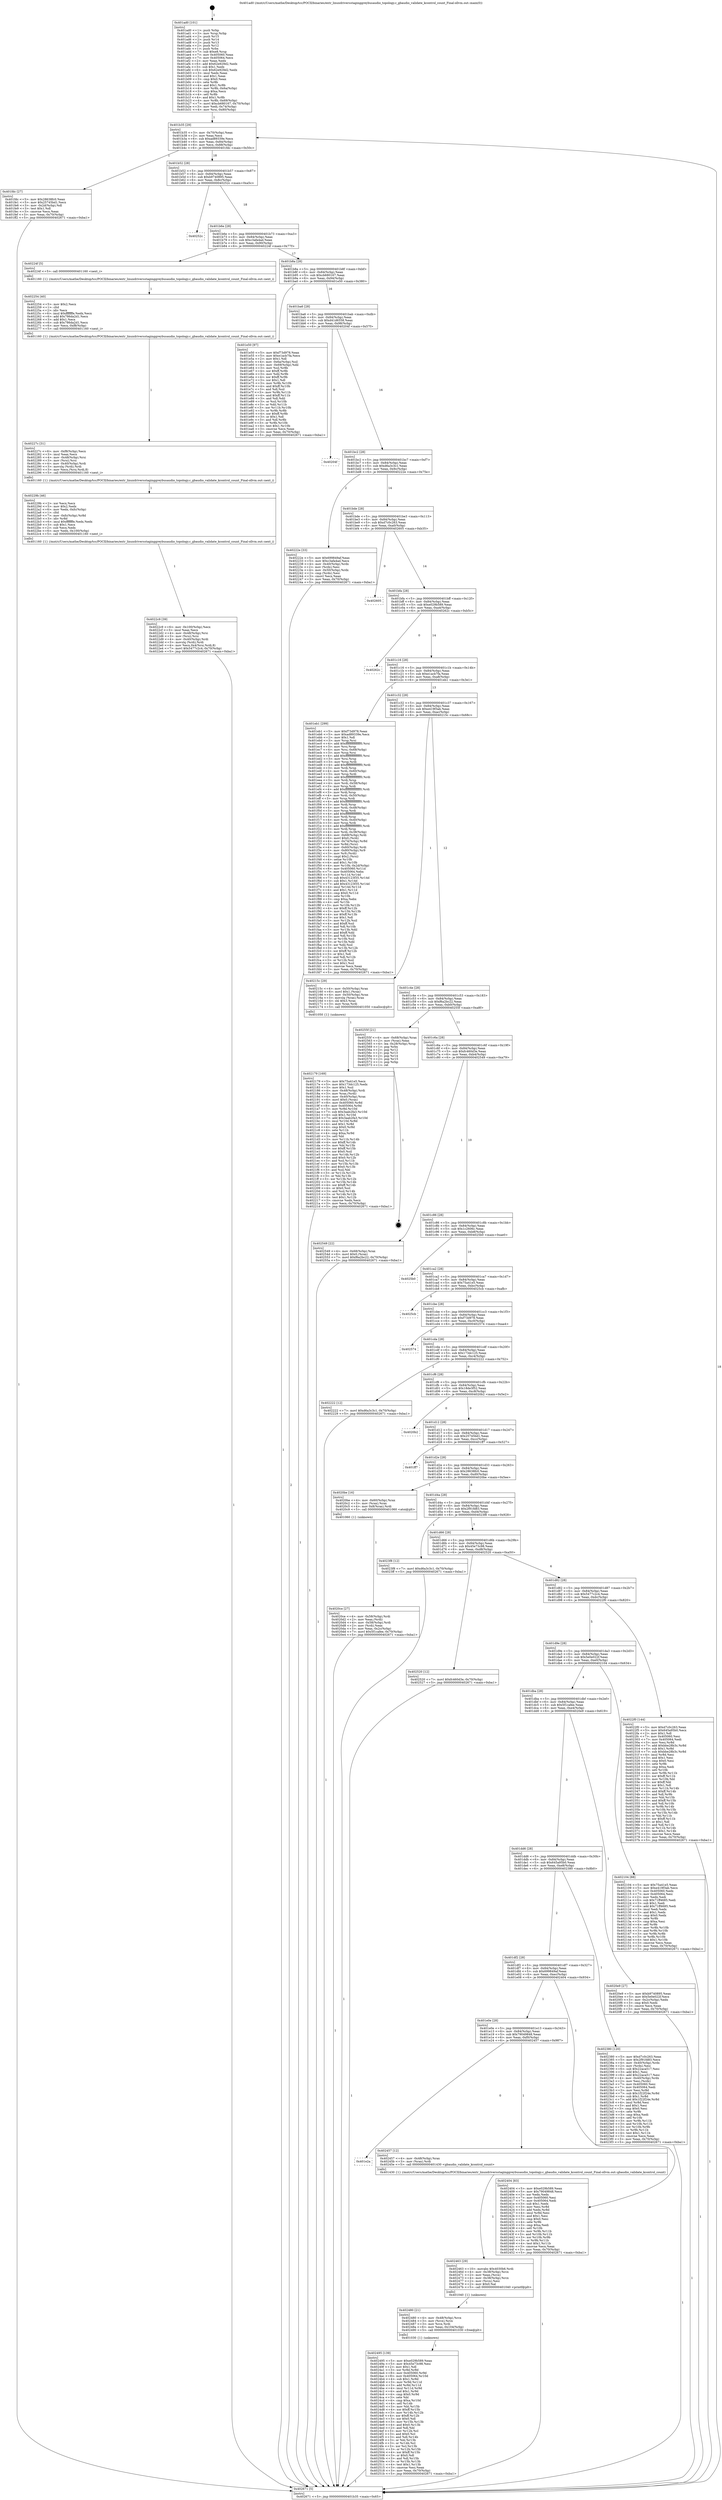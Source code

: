 digraph "0x401ad0" {
  label = "0x401ad0 (/mnt/c/Users/mathe/Desktop/tcc/POCII/binaries/extr_linuxdriversstaginggreybusaudio_topology.c_gbaudio_validate_kcontrol_count_Final-ollvm.out::main(0))"
  labelloc = "t"
  node[shape=record]

  Entry [label="",width=0.3,height=0.3,shape=circle,fillcolor=black,style=filled]
  "0x401b35" [label="{
     0x401b35 [29]\l
     | [instrs]\l
     &nbsp;&nbsp;0x401b35 \<+3\>: mov -0x70(%rbp),%eax\l
     &nbsp;&nbsp;0x401b38 \<+2\>: mov %eax,%ecx\l
     &nbsp;&nbsp;0x401b3a \<+6\>: sub $0xad89339e,%ecx\l
     &nbsp;&nbsp;0x401b40 \<+6\>: mov %eax,-0x84(%rbp)\l
     &nbsp;&nbsp;0x401b46 \<+6\>: mov %ecx,-0x88(%rbp)\l
     &nbsp;&nbsp;0x401b4c \<+6\>: je 0000000000401fdc \<main+0x50c\>\l
  }"]
  "0x401fdc" [label="{
     0x401fdc [27]\l
     | [instrs]\l
     &nbsp;&nbsp;0x401fdc \<+5\>: mov $0x28638fc0,%eax\l
     &nbsp;&nbsp;0x401fe1 \<+5\>: mov $0x25745bd1,%ecx\l
     &nbsp;&nbsp;0x401fe6 \<+3\>: mov -0x2d(%rbp),%dl\l
     &nbsp;&nbsp;0x401fe9 \<+3\>: test $0x1,%dl\l
     &nbsp;&nbsp;0x401fec \<+3\>: cmovne %ecx,%eax\l
     &nbsp;&nbsp;0x401fef \<+3\>: mov %eax,-0x70(%rbp)\l
     &nbsp;&nbsp;0x401ff2 \<+5\>: jmp 0000000000402671 \<main+0xba1\>\l
  }"]
  "0x401b52" [label="{
     0x401b52 [28]\l
     | [instrs]\l
     &nbsp;&nbsp;0x401b52 \<+5\>: jmp 0000000000401b57 \<main+0x87\>\l
     &nbsp;&nbsp;0x401b57 \<+6\>: mov -0x84(%rbp),%eax\l
     &nbsp;&nbsp;0x401b5d \<+5\>: sub $0xb9740895,%eax\l
     &nbsp;&nbsp;0x401b62 \<+6\>: mov %eax,-0x8c(%rbp)\l
     &nbsp;&nbsp;0x401b68 \<+6\>: je 000000000040252c \<main+0xa5c\>\l
  }"]
  Exit [label="",width=0.3,height=0.3,shape=circle,fillcolor=black,style=filled,peripheries=2]
  "0x40252c" [label="{
     0x40252c\l
  }", style=dashed]
  "0x401b6e" [label="{
     0x401b6e [28]\l
     | [instrs]\l
     &nbsp;&nbsp;0x401b6e \<+5\>: jmp 0000000000401b73 \<main+0xa3\>\l
     &nbsp;&nbsp;0x401b73 \<+6\>: mov -0x84(%rbp),%eax\l
     &nbsp;&nbsp;0x401b79 \<+5\>: sub $0xc3afa4ad,%eax\l
     &nbsp;&nbsp;0x401b7e \<+6\>: mov %eax,-0x90(%rbp)\l
     &nbsp;&nbsp;0x401b84 \<+6\>: je 000000000040224f \<main+0x77f\>\l
  }"]
  "0x402495" [label="{
     0x402495 [139]\l
     | [instrs]\l
     &nbsp;&nbsp;0x402495 \<+5\>: mov $0xe029b589,%eax\l
     &nbsp;&nbsp;0x40249a \<+5\>: mov $0x45e73c98,%esi\l
     &nbsp;&nbsp;0x40249f \<+2\>: mov $0x1,%dl\l
     &nbsp;&nbsp;0x4024a1 \<+3\>: xor %r8d,%r8d\l
     &nbsp;&nbsp;0x4024a4 \<+8\>: mov 0x405060,%r9d\l
     &nbsp;&nbsp;0x4024ac \<+8\>: mov 0x405064,%r10d\l
     &nbsp;&nbsp;0x4024b4 \<+4\>: sub $0x1,%r8d\l
     &nbsp;&nbsp;0x4024b8 \<+3\>: mov %r9d,%r11d\l
     &nbsp;&nbsp;0x4024bb \<+3\>: add %r8d,%r11d\l
     &nbsp;&nbsp;0x4024be \<+4\>: imul %r11d,%r9d\l
     &nbsp;&nbsp;0x4024c2 \<+4\>: and $0x1,%r9d\l
     &nbsp;&nbsp;0x4024c6 \<+4\>: cmp $0x0,%r9d\l
     &nbsp;&nbsp;0x4024ca \<+3\>: sete %bl\l
     &nbsp;&nbsp;0x4024cd \<+4\>: cmp $0xa,%r10d\l
     &nbsp;&nbsp;0x4024d1 \<+4\>: setl %r14b\l
     &nbsp;&nbsp;0x4024d5 \<+3\>: mov %bl,%r15b\l
     &nbsp;&nbsp;0x4024d8 \<+4\>: xor $0xff,%r15b\l
     &nbsp;&nbsp;0x4024dc \<+3\>: mov %r14b,%r12b\l
     &nbsp;&nbsp;0x4024df \<+4\>: xor $0xff,%r12b\l
     &nbsp;&nbsp;0x4024e3 \<+3\>: xor $0x0,%dl\l
     &nbsp;&nbsp;0x4024e6 \<+3\>: mov %r15b,%r13b\l
     &nbsp;&nbsp;0x4024e9 \<+4\>: and $0x0,%r13b\l
     &nbsp;&nbsp;0x4024ed \<+2\>: and %dl,%bl\l
     &nbsp;&nbsp;0x4024ef \<+3\>: mov %r12b,%cl\l
     &nbsp;&nbsp;0x4024f2 \<+3\>: and $0x0,%cl\l
     &nbsp;&nbsp;0x4024f5 \<+3\>: and %dl,%r14b\l
     &nbsp;&nbsp;0x4024f8 \<+3\>: or %bl,%r13b\l
     &nbsp;&nbsp;0x4024fb \<+3\>: or %r14b,%cl\l
     &nbsp;&nbsp;0x4024fe \<+3\>: xor %cl,%r13b\l
     &nbsp;&nbsp;0x402501 \<+3\>: or %r12b,%r15b\l
     &nbsp;&nbsp;0x402504 \<+4\>: xor $0xff,%r15b\l
     &nbsp;&nbsp;0x402508 \<+3\>: or $0x0,%dl\l
     &nbsp;&nbsp;0x40250b \<+3\>: and %dl,%r15b\l
     &nbsp;&nbsp;0x40250e \<+3\>: or %r15b,%r13b\l
     &nbsp;&nbsp;0x402511 \<+4\>: test $0x1,%r13b\l
     &nbsp;&nbsp;0x402515 \<+3\>: cmovne %esi,%eax\l
     &nbsp;&nbsp;0x402518 \<+3\>: mov %eax,-0x70(%rbp)\l
     &nbsp;&nbsp;0x40251b \<+5\>: jmp 0000000000402671 \<main+0xba1\>\l
  }"]
  "0x40224f" [label="{
     0x40224f [5]\l
     | [instrs]\l
     &nbsp;&nbsp;0x40224f \<+5\>: call 0000000000401160 \<next_i\>\l
     | [calls]\l
     &nbsp;&nbsp;0x401160 \{1\} (/mnt/c/Users/mathe/Desktop/tcc/POCII/binaries/extr_linuxdriversstaginggreybusaudio_topology.c_gbaudio_validate_kcontrol_count_Final-ollvm.out::next_i)\l
  }"]
  "0x401b8a" [label="{
     0x401b8a [28]\l
     | [instrs]\l
     &nbsp;&nbsp;0x401b8a \<+5\>: jmp 0000000000401b8f \<main+0xbf\>\l
     &nbsp;&nbsp;0x401b8f \<+6\>: mov -0x84(%rbp),%eax\l
     &nbsp;&nbsp;0x401b95 \<+5\>: sub $0xcb680167,%eax\l
     &nbsp;&nbsp;0x401b9a \<+6\>: mov %eax,-0x94(%rbp)\l
     &nbsp;&nbsp;0x401ba0 \<+6\>: je 0000000000401e50 \<main+0x380\>\l
  }"]
  "0x402480" [label="{
     0x402480 [21]\l
     | [instrs]\l
     &nbsp;&nbsp;0x402480 \<+4\>: mov -0x48(%rbp),%rcx\l
     &nbsp;&nbsp;0x402484 \<+3\>: mov (%rcx),%rcx\l
     &nbsp;&nbsp;0x402487 \<+3\>: mov %rcx,%rdi\l
     &nbsp;&nbsp;0x40248a \<+6\>: mov %eax,-0x104(%rbp)\l
     &nbsp;&nbsp;0x402490 \<+5\>: call 0000000000401030 \<free@plt\>\l
     | [calls]\l
     &nbsp;&nbsp;0x401030 \{1\} (unknown)\l
  }"]
  "0x401e50" [label="{
     0x401e50 [97]\l
     | [instrs]\l
     &nbsp;&nbsp;0x401e50 \<+5\>: mov $0xf73d978,%eax\l
     &nbsp;&nbsp;0x401e55 \<+5\>: mov $0xe1acb7fa,%ecx\l
     &nbsp;&nbsp;0x401e5a \<+2\>: mov $0x1,%dl\l
     &nbsp;&nbsp;0x401e5c \<+4\>: mov -0x6a(%rbp),%sil\l
     &nbsp;&nbsp;0x401e60 \<+4\>: mov -0x69(%rbp),%dil\l
     &nbsp;&nbsp;0x401e64 \<+3\>: mov %sil,%r8b\l
     &nbsp;&nbsp;0x401e67 \<+4\>: xor $0xff,%r8b\l
     &nbsp;&nbsp;0x401e6b \<+3\>: mov %dil,%r9b\l
     &nbsp;&nbsp;0x401e6e \<+4\>: xor $0xff,%r9b\l
     &nbsp;&nbsp;0x401e72 \<+3\>: xor $0x1,%dl\l
     &nbsp;&nbsp;0x401e75 \<+3\>: mov %r8b,%r10b\l
     &nbsp;&nbsp;0x401e78 \<+4\>: and $0xff,%r10b\l
     &nbsp;&nbsp;0x401e7c \<+3\>: and %dl,%sil\l
     &nbsp;&nbsp;0x401e7f \<+3\>: mov %r9b,%r11b\l
     &nbsp;&nbsp;0x401e82 \<+4\>: and $0xff,%r11b\l
     &nbsp;&nbsp;0x401e86 \<+3\>: and %dl,%dil\l
     &nbsp;&nbsp;0x401e89 \<+3\>: or %sil,%r10b\l
     &nbsp;&nbsp;0x401e8c \<+3\>: or %dil,%r11b\l
     &nbsp;&nbsp;0x401e8f \<+3\>: xor %r11b,%r10b\l
     &nbsp;&nbsp;0x401e92 \<+3\>: or %r9b,%r8b\l
     &nbsp;&nbsp;0x401e95 \<+4\>: xor $0xff,%r8b\l
     &nbsp;&nbsp;0x401e99 \<+3\>: or $0x1,%dl\l
     &nbsp;&nbsp;0x401e9c \<+3\>: and %dl,%r8b\l
     &nbsp;&nbsp;0x401e9f \<+3\>: or %r8b,%r10b\l
     &nbsp;&nbsp;0x401ea2 \<+4\>: test $0x1,%r10b\l
     &nbsp;&nbsp;0x401ea6 \<+3\>: cmovne %ecx,%eax\l
     &nbsp;&nbsp;0x401ea9 \<+3\>: mov %eax,-0x70(%rbp)\l
     &nbsp;&nbsp;0x401eac \<+5\>: jmp 0000000000402671 \<main+0xba1\>\l
  }"]
  "0x401ba6" [label="{
     0x401ba6 [28]\l
     | [instrs]\l
     &nbsp;&nbsp;0x401ba6 \<+5\>: jmp 0000000000401bab \<main+0xdb\>\l
     &nbsp;&nbsp;0x401bab \<+6\>: mov -0x84(%rbp),%eax\l
     &nbsp;&nbsp;0x401bb1 \<+5\>: sub $0xd41d6558,%eax\l
     &nbsp;&nbsp;0x401bb6 \<+6\>: mov %eax,-0x98(%rbp)\l
     &nbsp;&nbsp;0x401bbc \<+6\>: je 000000000040204f \<main+0x57f\>\l
  }"]
  "0x402671" [label="{
     0x402671 [5]\l
     | [instrs]\l
     &nbsp;&nbsp;0x402671 \<+5\>: jmp 0000000000401b35 \<main+0x65\>\l
  }"]
  "0x401ad0" [label="{
     0x401ad0 [101]\l
     | [instrs]\l
     &nbsp;&nbsp;0x401ad0 \<+1\>: push %rbp\l
     &nbsp;&nbsp;0x401ad1 \<+3\>: mov %rsp,%rbp\l
     &nbsp;&nbsp;0x401ad4 \<+2\>: push %r15\l
     &nbsp;&nbsp;0x401ad6 \<+2\>: push %r14\l
     &nbsp;&nbsp;0x401ad8 \<+2\>: push %r13\l
     &nbsp;&nbsp;0x401ada \<+2\>: push %r12\l
     &nbsp;&nbsp;0x401adc \<+1\>: push %rbx\l
     &nbsp;&nbsp;0x401add \<+7\>: sub $0xe8,%rsp\l
     &nbsp;&nbsp;0x401ae4 \<+7\>: mov 0x405060,%eax\l
     &nbsp;&nbsp;0x401aeb \<+7\>: mov 0x405064,%ecx\l
     &nbsp;&nbsp;0x401af2 \<+2\>: mov %eax,%edx\l
     &nbsp;&nbsp;0x401af4 \<+6\>: add $0x62e929d2,%edx\l
     &nbsp;&nbsp;0x401afa \<+3\>: sub $0x1,%edx\l
     &nbsp;&nbsp;0x401afd \<+6\>: sub $0x62e929d2,%edx\l
     &nbsp;&nbsp;0x401b03 \<+3\>: imul %edx,%eax\l
     &nbsp;&nbsp;0x401b06 \<+3\>: and $0x1,%eax\l
     &nbsp;&nbsp;0x401b09 \<+3\>: cmp $0x0,%eax\l
     &nbsp;&nbsp;0x401b0c \<+4\>: sete %r8b\l
     &nbsp;&nbsp;0x401b10 \<+4\>: and $0x1,%r8b\l
     &nbsp;&nbsp;0x401b14 \<+4\>: mov %r8b,-0x6a(%rbp)\l
     &nbsp;&nbsp;0x401b18 \<+3\>: cmp $0xa,%ecx\l
     &nbsp;&nbsp;0x401b1b \<+4\>: setl %r8b\l
     &nbsp;&nbsp;0x401b1f \<+4\>: and $0x1,%r8b\l
     &nbsp;&nbsp;0x401b23 \<+4\>: mov %r8b,-0x69(%rbp)\l
     &nbsp;&nbsp;0x401b27 \<+7\>: movl $0xcb680167,-0x70(%rbp)\l
     &nbsp;&nbsp;0x401b2e \<+3\>: mov %edi,-0x74(%rbp)\l
     &nbsp;&nbsp;0x401b31 \<+4\>: mov %rsi,-0x80(%rbp)\l
  }"]
  "0x402463" [label="{
     0x402463 [29]\l
     | [instrs]\l
     &nbsp;&nbsp;0x402463 \<+10\>: movabs $0x4030b6,%rdi\l
     &nbsp;&nbsp;0x40246d \<+4\>: mov -0x38(%rbp),%rcx\l
     &nbsp;&nbsp;0x402471 \<+2\>: mov %eax,(%rcx)\l
     &nbsp;&nbsp;0x402473 \<+4\>: mov -0x38(%rbp),%rcx\l
     &nbsp;&nbsp;0x402477 \<+2\>: mov (%rcx),%esi\l
     &nbsp;&nbsp;0x402479 \<+2\>: mov $0x0,%al\l
     &nbsp;&nbsp;0x40247b \<+5\>: call 0000000000401040 \<printf@plt\>\l
     | [calls]\l
     &nbsp;&nbsp;0x401040 \{1\} (unknown)\l
  }"]
  "0x40204f" [label="{
     0x40204f\l
  }", style=dashed]
  "0x401bc2" [label="{
     0x401bc2 [28]\l
     | [instrs]\l
     &nbsp;&nbsp;0x401bc2 \<+5\>: jmp 0000000000401bc7 \<main+0xf7\>\l
     &nbsp;&nbsp;0x401bc7 \<+6\>: mov -0x84(%rbp),%eax\l
     &nbsp;&nbsp;0x401bcd \<+5\>: sub $0xd6a3c3c1,%eax\l
     &nbsp;&nbsp;0x401bd2 \<+6\>: mov %eax,-0x9c(%rbp)\l
     &nbsp;&nbsp;0x401bd8 \<+6\>: je 000000000040222e \<main+0x75e\>\l
  }"]
  "0x401e2a" [label="{
     0x401e2a\l
  }", style=dashed]
  "0x40222e" [label="{
     0x40222e [33]\l
     | [instrs]\l
     &nbsp;&nbsp;0x40222e \<+5\>: mov $0x699849af,%eax\l
     &nbsp;&nbsp;0x402233 \<+5\>: mov $0xc3afa4ad,%ecx\l
     &nbsp;&nbsp;0x402238 \<+4\>: mov -0x40(%rbp),%rdx\l
     &nbsp;&nbsp;0x40223c \<+2\>: mov (%rdx),%esi\l
     &nbsp;&nbsp;0x40223e \<+4\>: mov -0x50(%rbp),%rdx\l
     &nbsp;&nbsp;0x402242 \<+2\>: cmp (%rdx),%esi\l
     &nbsp;&nbsp;0x402244 \<+3\>: cmovl %ecx,%eax\l
     &nbsp;&nbsp;0x402247 \<+3\>: mov %eax,-0x70(%rbp)\l
     &nbsp;&nbsp;0x40224a \<+5\>: jmp 0000000000402671 \<main+0xba1\>\l
  }"]
  "0x401bde" [label="{
     0x401bde [28]\l
     | [instrs]\l
     &nbsp;&nbsp;0x401bde \<+5\>: jmp 0000000000401be3 \<main+0x113\>\l
     &nbsp;&nbsp;0x401be3 \<+6\>: mov -0x84(%rbp),%eax\l
     &nbsp;&nbsp;0x401be9 \<+5\>: sub $0xd7c0c263,%eax\l
     &nbsp;&nbsp;0x401bee \<+6\>: mov %eax,-0xa0(%rbp)\l
     &nbsp;&nbsp;0x401bf4 \<+6\>: je 0000000000402605 \<main+0xb35\>\l
  }"]
  "0x402457" [label="{
     0x402457 [12]\l
     | [instrs]\l
     &nbsp;&nbsp;0x402457 \<+4\>: mov -0x48(%rbp),%rax\l
     &nbsp;&nbsp;0x40245b \<+3\>: mov (%rax),%rdi\l
     &nbsp;&nbsp;0x40245e \<+5\>: call 0000000000401430 \<gbaudio_validate_kcontrol_count\>\l
     | [calls]\l
     &nbsp;&nbsp;0x401430 \{1\} (/mnt/c/Users/mathe/Desktop/tcc/POCII/binaries/extr_linuxdriversstaginggreybusaudio_topology.c_gbaudio_validate_kcontrol_count_Final-ollvm.out::gbaudio_validate_kcontrol_count)\l
  }"]
  "0x402605" [label="{
     0x402605\l
  }", style=dashed]
  "0x401bfa" [label="{
     0x401bfa [28]\l
     | [instrs]\l
     &nbsp;&nbsp;0x401bfa \<+5\>: jmp 0000000000401bff \<main+0x12f\>\l
     &nbsp;&nbsp;0x401bff \<+6\>: mov -0x84(%rbp),%eax\l
     &nbsp;&nbsp;0x401c05 \<+5\>: sub $0xe029b589,%eax\l
     &nbsp;&nbsp;0x401c0a \<+6\>: mov %eax,-0xa4(%rbp)\l
     &nbsp;&nbsp;0x401c10 \<+6\>: je 000000000040262c \<main+0xb5c\>\l
  }"]
  "0x401e0e" [label="{
     0x401e0e [28]\l
     | [instrs]\l
     &nbsp;&nbsp;0x401e0e \<+5\>: jmp 0000000000401e13 \<main+0x343\>\l
     &nbsp;&nbsp;0x401e13 \<+6\>: mov -0x84(%rbp),%eax\l
     &nbsp;&nbsp;0x401e19 \<+5\>: sub $0x79049848,%eax\l
     &nbsp;&nbsp;0x401e1e \<+6\>: mov %eax,-0xf0(%rbp)\l
     &nbsp;&nbsp;0x401e24 \<+6\>: je 0000000000402457 \<main+0x987\>\l
  }"]
  "0x40262c" [label="{
     0x40262c\l
  }", style=dashed]
  "0x401c16" [label="{
     0x401c16 [28]\l
     | [instrs]\l
     &nbsp;&nbsp;0x401c16 \<+5\>: jmp 0000000000401c1b \<main+0x14b\>\l
     &nbsp;&nbsp;0x401c1b \<+6\>: mov -0x84(%rbp),%eax\l
     &nbsp;&nbsp;0x401c21 \<+5\>: sub $0xe1acb7fa,%eax\l
     &nbsp;&nbsp;0x401c26 \<+6\>: mov %eax,-0xa8(%rbp)\l
     &nbsp;&nbsp;0x401c2c \<+6\>: je 0000000000401eb1 \<main+0x3e1\>\l
  }"]
  "0x402404" [label="{
     0x402404 [83]\l
     | [instrs]\l
     &nbsp;&nbsp;0x402404 \<+5\>: mov $0xe029b589,%eax\l
     &nbsp;&nbsp;0x402409 \<+5\>: mov $0x79049848,%ecx\l
     &nbsp;&nbsp;0x40240e \<+2\>: xor %edx,%edx\l
     &nbsp;&nbsp;0x402410 \<+7\>: mov 0x405060,%esi\l
     &nbsp;&nbsp;0x402417 \<+7\>: mov 0x405064,%edi\l
     &nbsp;&nbsp;0x40241e \<+3\>: sub $0x1,%edx\l
     &nbsp;&nbsp;0x402421 \<+3\>: mov %esi,%r8d\l
     &nbsp;&nbsp;0x402424 \<+3\>: add %edx,%r8d\l
     &nbsp;&nbsp;0x402427 \<+4\>: imul %r8d,%esi\l
     &nbsp;&nbsp;0x40242b \<+3\>: and $0x1,%esi\l
     &nbsp;&nbsp;0x40242e \<+3\>: cmp $0x0,%esi\l
     &nbsp;&nbsp;0x402431 \<+4\>: sete %r9b\l
     &nbsp;&nbsp;0x402435 \<+3\>: cmp $0xa,%edi\l
     &nbsp;&nbsp;0x402438 \<+4\>: setl %r10b\l
     &nbsp;&nbsp;0x40243c \<+3\>: mov %r9b,%r11b\l
     &nbsp;&nbsp;0x40243f \<+3\>: and %r10b,%r11b\l
     &nbsp;&nbsp;0x402442 \<+3\>: xor %r10b,%r9b\l
     &nbsp;&nbsp;0x402445 \<+3\>: or %r9b,%r11b\l
     &nbsp;&nbsp;0x402448 \<+4\>: test $0x1,%r11b\l
     &nbsp;&nbsp;0x40244c \<+3\>: cmovne %ecx,%eax\l
     &nbsp;&nbsp;0x40244f \<+3\>: mov %eax,-0x70(%rbp)\l
     &nbsp;&nbsp;0x402452 \<+5\>: jmp 0000000000402671 \<main+0xba1\>\l
  }"]
  "0x401eb1" [label="{
     0x401eb1 [299]\l
     | [instrs]\l
     &nbsp;&nbsp;0x401eb1 \<+5\>: mov $0xf73d978,%eax\l
     &nbsp;&nbsp;0x401eb6 \<+5\>: mov $0xad89339e,%ecx\l
     &nbsp;&nbsp;0x401ebb \<+2\>: mov $0x1,%dl\l
     &nbsp;&nbsp;0x401ebd \<+3\>: mov %rsp,%rsi\l
     &nbsp;&nbsp;0x401ec0 \<+4\>: add $0xfffffffffffffff0,%rsi\l
     &nbsp;&nbsp;0x401ec4 \<+3\>: mov %rsi,%rsp\l
     &nbsp;&nbsp;0x401ec7 \<+4\>: mov %rsi,-0x68(%rbp)\l
     &nbsp;&nbsp;0x401ecb \<+3\>: mov %rsp,%rsi\l
     &nbsp;&nbsp;0x401ece \<+4\>: add $0xfffffffffffffff0,%rsi\l
     &nbsp;&nbsp;0x401ed2 \<+3\>: mov %rsi,%rsp\l
     &nbsp;&nbsp;0x401ed5 \<+3\>: mov %rsp,%rdi\l
     &nbsp;&nbsp;0x401ed8 \<+4\>: add $0xfffffffffffffff0,%rdi\l
     &nbsp;&nbsp;0x401edc \<+3\>: mov %rdi,%rsp\l
     &nbsp;&nbsp;0x401edf \<+4\>: mov %rdi,-0x60(%rbp)\l
     &nbsp;&nbsp;0x401ee3 \<+3\>: mov %rsp,%rdi\l
     &nbsp;&nbsp;0x401ee6 \<+4\>: add $0xfffffffffffffff0,%rdi\l
     &nbsp;&nbsp;0x401eea \<+3\>: mov %rdi,%rsp\l
     &nbsp;&nbsp;0x401eed \<+4\>: mov %rdi,-0x58(%rbp)\l
     &nbsp;&nbsp;0x401ef1 \<+3\>: mov %rsp,%rdi\l
     &nbsp;&nbsp;0x401ef4 \<+4\>: add $0xfffffffffffffff0,%rdi\l
     &nbsp;&nbsp;0x401ef8 \<+3\>: mov %rdi,%rsp\l
     &nbsp;&nbsp;0x401efb \<+4\>: mov %rdi,-0x50(%rbp)\l
     &nbsp;&nbsp;0x401eff \<+3\>: mov %rsp,%rdi\l
     &nbsp;&nbsp;0x401f02 \<+4\>: add $0xfffffffffffffff0,%rdi\l
     &nbsp;&nbsp;0x401f06 \<+3\>: mov %rdi,%rsp\l
     &nbsp;&nbsp;0x401f09 \<+4\>: mov %rdi,-0x48(%rbp)\l
     &nbsp;&nbsp;0x401f0d \<+3\>: mov %rsp,%rdi\l
     &nbsp;&nbsp;0x401f10 \<+4\>: add $0xfffffffffffffff0,%rdi\l
     &nbsp;&nbsp;0x401f14 \<+3\>: mov %rdi,%rsp\l
     &nbsp;&nbsp;0x401f17 \<+4\>: mov %rdi,-0x40(%rbp)\l
     &nbsp;&nbsp;0x401f1b \<+3\>: mov %rsp,%rdi\l
     &nbsp;&nbsp;0x401f1e \<+4\>: add $0xfffffffffffffff0,%rdi\l
     &nbsp;&nbsp;0x401f22 \<+3\>: mov %rdi,%rsp\l
     &nbsp;&nbsp;0x401f25 \<+4\>: mov %rdi,-0x38(%rbp)\l
     &nbsp;&nbsp;0x401f29 \<+4\>: mov -0x68(%rbp),%rdi\l
     &nbsp;&nbsp;0x401f2d \<+6\>: movl $0x0,(%rdi)\l
     &nbsp;&nbsp;0x401f33 \<+4\>: mov -0x74(%rbp),%r8d\l
     &nbsp;&nbsp;0x401f37 \<+3\>: mov %r8d,(%rsi)\l
     &nbsp;&nbsp;0x401f3a \<+4\>: mov -0x60(%rbp),%rdi\l
     &nbsp;&nbsp;0x401f3e \<+4\>: mov -0x80(%rbp),%r9\l
     &nbsp;&nbsp;0x401f42 \<+3\>: mov %r9,(%rdi)\l
     &nbsp;&nbsp;0x401f45 \<+3\>: cmpl $0x2,(%rsi)\l
     &nbsp;&nbsp;0x401f48 \<+4\>: setne %r10b\l
     &nbsp;&nbsp;0x401f4c \<+4\>: and $0x1,%r10b\l
     &nbsp;&nbsp;0x401f50 \<+4\>: mov %r10b,-0x2d(%rbp)\l
     &nbsp;&nbsp;0x401f54 \<+8\>: mov 0x405060,%r11d\l
     &nbsp;&nbsp;0x401f5c \<+7\>: mov 0x405064,%ebx\l
     &nbsp;&nbsp;0x401f63 \<+3\>: mov %r11d,%r14d\l
     &nbsp;&nbsp;0x401f66 \<+7\>: sub $0x43123f35,%r14d\l
     &nbsp;&nbsp;0x401f6d \<+4\>: sub $0x1,%r14d\l
     &nbsp;&nbsp;0x401f71 \<+7\>: add $0x43123f35,%r14d\l
     &nbsp;&nbsp;0x401f78 \<+4\>: imul %r14d,%r11d\l
     &nbsp;&nbsp;0x401f7c \<+4\>: and $0x1,%r11d\l
     &nbsp;&nbsp;0x401f80 \<+4\>: cmp $0x0,%r11d\l
     &nbsp;&nbsp;0x401f84 \<+4\>: sete %r10b\l
     &nbsp;&nbsp;0x401f88 \<+3\>: cmp $0xa,%ebx\l
     &nbsp;&nbsp;0x401f8b \<+4\>: setl %r15b\l
     &nbsp;&nbsp;0x401f8f \<+3\>: mov %r10b,%r12b\l
     &nbsp;&nbsp;0x401f92 \<+4\>: xor $0xff,%r12b\l
     &nbsp;&nbsp;0x401f96 \<+3\>: mov %r15b,%r13b\l
     &nbsp;&nbsp;0x401f99 \<+4\>: xor $0xff,%r13b\l
     &nbsp;&nbsp;0x401f9d \<+3\>: xor $0x1,%dl\l
     &nbsp;&nbsp;0x401fa0 \<+3\>: mov %r12b,%sil\l
     &nbsp;&nbsp;0x401fa3 \<+4\>: and $0xff,%sil\l
     &nbsp;&nbsp;0x401fa7 \<+3\>: and %dl,%r10b\l
     &nbsp;&nbsp;0x401faa \<+3\>: mov %r13b,%dil\l
     &nbsp;&nbsp;0x401fad \<+4\>: and $0xff,%dil\l
     &nbsp;&nbsp;0x401fb1 \<+3\>: and %dl,%r15b\l
     &nbsp;&nbsp;0x401fb4 \<+3\>: or %r10b,%sil\l
     &nbsp;&nbsp;0x401fb7 \<+3\>: or %r15b,%dil\l
     &nbsp;&nbsp;0x401fba \<+3\>: xor %dil,%sil\l
     &nbsp;&nbsp;0x401fbd \<+3\>: or %r13b,%r12b\l
     &nbsp;&nbsp;0x401fc0 \<+4\>: xor $0xff,%r12b\l
     &nbsp;&nbsp;0x401fc4 \<+3\>: or $0x1,%dl\l
     &nbsp;&nbsp;0x401fc7 \<+3\>: and %dl,%r12b\l
     &nbsp;&nbsp;0x401fca \<+3\>: or %r12b,%sil\l
     &nbsp;&nbsp;0x401fcd \<+4\>: test $0x1,%sil\l
     &nbsp;&nbsp;0x401fd1 \<+3\>: cmovne %ecx,%eax\l
     &nbsp;&nbsp;0x401fd4 \<+3\>: mov %eax,-0x70(%rbp)\l
     &nbsp;&nbsp;0x401fd7 \<+5\>: jmp 0000000000402671 \<main+0xba1\>\l
  }"]
  "0x401c32" [label="{
     0x401c32 [28]\l
     | [instrs]\l
     &nbsp;&nbsp;0x401c32 \<+5\>: jmp 0000000000401c37 \<main+0x167\>\l
     &nbsp;&nbsp;0x401c37 \<+6\>: mov -0x84(%rbp),%eax\l
     &nbsp;&nbsp;0x401c3d \<+5\>: sub $0xe419f3ab,%eax\l
     &nbsp;&nbsp;0x401c42 \<+6\>: mov %eax,-0xac(%rbp)\l
     &nbsp;&nbsp;0x401c48 \<+6\>: je 000000000040215c \<main+0x68c\>\l
  }"]
  "0x401df2" [label="{
     0x401df2 [28]\l
     | [instrs]\l
     &nbsp;&nbsp;0x401df2 \<+5\>: jmp 0000000000401df7 \<main+0x327\>\l
     &nbsp;&nbsp;0x401df7 \<+6\>: mov -0x84(%rbp),%eax\l
     &nbsp;&nbsp;0x401dfd \<+5\>: sub $0x699849af,%eax\l
     &nbsp;&nbsp;0x401e02 \<+6\>: mov %eax,-0xec(%rbp)\l
     &nbsp;&nbsp;0x401e08 \<+6\>: je 0000000000402404 \<main+0x934\>\l
  }"]
  "0x402380" [label="{
     0x402380 [120]\l
     | [instrs]\l
     &nbsp;&nbsp;0x402380 \<+5\>: mov $0xd7c0c263,%eax\l
     &nbsp;&nbsp;0x402385 \<+5\>: mov $0x2f91fd83,%ecx\l
     &nbsp;&nbsp;0x40238a \<+4\>: mov -0x40(%rbp),%rdx\l
     &nbsp;&nbsp;0x40238e \<+2\>: mov (%rdx),%esi\l
     &nbsp;&nbsp;0x402390 \<+6\>: sub $0x22aca517,%esi\l
     &nbsp;&nbsp;0x402396 \<+3\>: add $0x1,%esi\l
     &nbsp;&nbsp;0x402399 \<+6\>: add $0x22aca517,%esi\l
     &nbsp;&nbsp;0x40239f \<+4\>: mov -0x40(%rbp),%rdx\l
     &nbsp;&nbsp;0x4023a3 \<+2\>: mov %esi,(%rdx)\l
     &nbsp;&nbsp;0x4023a5 \<+7\>: mov 0x405060,%esi\l
     &nbsp;&nbsp;0x4023ac \<+7\>: mov 0x405064,%edi\l
     &nbsp;&nbsp;0x4023b3 \<+3\>: mov %esi,%r8d\l
     &nbsp;&nbsp;0x4023b6 \<+7\>: sub $0x1f22f24e,%r8d\l
     &nbsp;&nbsp;0x4023bd \<+4\>: sub $0x1,%r8d\l
     &nbsp;&nbsp;0x4023c1 \<+7\>: add $0x1f22f24e,%r8d\l
     &nbsp;&nbsp;0x4023c8 \<+4\>: imul %r8d,%esi\l
     &nbsp;&nbsp;0x4023cc \<+3\>: and $0x1,%esi\l
     &nbsp;&nbsp;0x4023cf \<+3\>: cmp $0x0,%esi\l
     &nbsp;&nbsp;0x4023d2 \<+4\>: sete %r9b\l
     &nbsp;&nbsp;0x4023d6 \<+3\>: cmp $0xa,%edi\l
     &nbsp;&nbsp;0x4023d9 \<+4\>: setl %r10b\l
     &nbsp;&nbsp;0x4023dd \<+3\>: mov %r9b,%r11b\l
     &nbsp;&nbsp;0x4023e0 \<+3\>: and %r10b,%r11b\l
     &nbsp;&nbsp;0x4023e3 \<+3\>: xor %r10b,%r9b\l
     &nbsp;&nbsp;0x4023e6 \<+3\>: or %r9b,%r11b\l
     &nbsp;&nbsp;0x4023e9 \<+4\>: test $0x1,%r11b\l
     &nbsp;&nbsp;0x4023ed \<+3\>: cmovne %ecx,%eax\l
     &nbsp;&nbsp;0x4023f0 \<+3\>: mov %eax,-0x70(%rbp)\l
     &nbsp;&nbsp;0x4023f3 \<+5\>: jmp 0000000000402671 \<main+0xba1\>\l
  }"]
  "0x40215c" [label="{
     0x40215c [29]\l
     | [instrs]\l
     &nbsp;&nbsp;0x40215c \<+4\>: mov -0x50(%rbp),%rax\l
     &nbsp;&nbsp;0x402160 \<+6\>: movl $0x1,(%rax)\l
     &nbsp;&nbsp;0x402166 \<+4\>: mov -0x50(%rbp),%rax\l
     &nbsp;&nbsp;0x40216a \<+3\>: movslq (%rax),%rax\l
     &nbsp;&nbsp;0x40216d \<+4\>: shl $0x3,%rax\l
     &nbsp;&nbsp;0x402171 \<+3\>: mov %rax,%rdi\l
     &nbsp;&nbsp;0x402174 \<+5\>: call 0000000000401050 \<malloc@plt\>\l
     | [calls]\l
     &nbsp;&nbsp;0x401050 \{1\} (unknown)\l
  }"]
  "0x401c4e" [label="{
     0x401c4e [28]\l
     | [instrs]\l
     &nbsp;&nbsp;0x401c4e \<+5\>: jmp 0000000000401c53 \<main+0x183\>\l
     &nbsp;&nbsp;0x401c53 \<+6\>: mov -0x84(%rbp),%eax\l
     &nbsp;&nbsp;0x401c59 \<+5\>: sub $0xf6a2bc22,%eax\l
     &nbsp;&nbsp;0x401c5e \<+6\>: mov %eax,-0xb0(%rbp)\l
     &nbsp;&nbsp;0x401c64 \<+6\>: je 000000000040255f \<main+0xa8f\>\l
  }"]
  "0x4022c9" [label="{
     0x4022c9 [39]\l
     | [instrs]\l
     &nbsp;&nbsp;0x4022c9 \<+6\>: mov -0x100(%rbp),%ecx\l
     &nbsp;&nbsp;0x4022cf \<+3\>: imul %eax,%ecx\l
     &nbsp;&nbsp;0x4022d2 \<+4\>: mov -0x48(%rbp),%rsi\l
     &nbsp;&nbsp;0x4022d6 \<+3\>: mov (%rsi),%rsi\l
     &nbsp;&nbsp;0x4022d9 \<+4\>: mov -0x40(%rbp),%rdi\l
     &nbsp;&nbsp;0x4022dd \<+3\>: movslq (%rdi),%rdi\l
     &nbsp;&nbsp;0x4022e0 \<+4\>: mov %ecx,0x4(%rsi,%rdi,8)\l
     &nbsp;&nbsp;0x4022e4 \<+7\>: movl $0x5477c2c4,-0x70(%rbp)\l
     &nbsp;&nbsp;0x4022eb \<+5\>: jmp 0000000000402671 \<main+0xba1\>\l
  }"]
  "0x40255f" [label="{
     0x40255f [21]\l
     | [instrs]\l
     &nbsp;&nbsp;0x40255f \<+4\>: mov -0x68(%rbp),%rax\l
     &nbsp;&nbsp;0x402563 \<+2\>: mov (%rax),%eax\l
     &nbsp;&nbsp;0x402565 \<+4\>: lea -0x28(%rbp),%rsp\l
     &nbsp;&nbsp;0x402569 \<+1\>: pop %rbx\l
     &nbsp;&nbsp;0x40256a \<+2\>: pop %r12\l
     &nbsp;&nbsp;0x40256c \<+2\>: pop %r13\l
     &nbsp;&nbsp;0x40256e \<+2\>: pop %r14\l
     &nbsp;&nbsp;0x402570 \<+2\>: pop %r15\l
     &nbsp;&nbsp;0x402572 \<+1\>: pop %rbp\l
     &nbsp;&nbsp;0x402573 \<+1\>: ret\l
  }"]
  "0x401c6a" [label="{
     0x401c6a [28]\l
     | [instrs]\l
     &nbsp;&nbsp;0x401c6a \<+5\>: jmp 0000000000401c6f \<main+0x19f\>\l
     &nbsp;&nbsp;0x401c6f \<+6\>: mov -0x84(%rbp),%eax\l
     &nbsp;&nbsp;0x401c75 \<+5\>: sub $0xfc460d3e,%eax\l
     &nbsp;&nbsp;0x401c7a \<+6\>: mov %eax,-0xb4(%rbp)\l
     &nbsp;&nbsp;0x401c80 \<+6\>: je 0000000000402549 \<main+0xa79\>\l
  }"]
  "0x40229b" [label="{
     0x40229b [46]\l
     | [instrs]\l
     &nbsp;&nbsp;0x40229b \<+2\>: xor %ecx,%ecx\l
     &nbsp;&nbsp;0x40229d \<+5\>: mov $0x2,%edx\l
     &nbsp;&nbsp;0x4022a2 \<+6\>: mov %edx,-0xfc(%rbp)\l
     &nbsp;&nbsp;0x4022a8 \<+1\>: cltd\l
     &nbsp;&nbsp;0x4022a9 \<+7\>: mov -0xfc(%rbp),%r8d\l
     &nbsp;&nbsp;0x4022b0 \<+3\>: idiv %r8d\l
     &nbsp;&nbsp;0x4022b3 \<+6\>: imul $0xfffffffe,%edx,%edx\l
     &nbsp;&nbsp;0x4022b9 \<+3\>: sub $0x1,%ecx\l
     &nbsp;&nbsp;0x4022bc \<+2\>: sub %ecx,%edx\l
     &nbsp;&nbsp;0x4022be \<+6\>: mov %edx,-0x100(%rbp)\l
     &nbsp;&nbsp;0x4022c4 \<+5\>: call 0000000000401160 \<next_i\>\l
     | [calls]\l
     &nbsp;&nbsp;0x401160 \{1\} (/mnt/c/Users/mathe/Desktop/tcc/POCII/binaries/extr_linuxdriversstaginggreybusaudio_topology.c_gbaudio_validate_kcontrol_count_Final-ollvm.out::next_i)\l
  }"]
  "0x402549" [label="{
     0x402549 [22]\l
     | [instrs]\l
     &nbsp;&nbsp;0x402549 \<+4\>: mov -0x68(%rbp),%rax\l
     &nbsp;&nbsp;0x40254d \<+6\>: movl $0x0,(%rax)\l
     &nbsp;&nbsp;0x402553 \<+7\>: movl $0xf6a2bc22,-0x70(%rbp)\l
     &nbsp;&nbsp;0x40255a \<+5\>: jmp 0000000000402671 \<main+0xba1\>\l
  }"]
  "0x401c86" [label="{
     0x401c86 [28]\l
     | [instrs]\l
     &nbsp;&nbsp;0x401c86 \<+5\>: jmp 0000000000401c8b \<main+0x1bb\>\l
     &nbsp;&nbsp;0x401c8b \<+6\>: mov -0x84(%rbp),%eax\l
     &nbsp;&nbsp;0x401c91 \<+5\>: sub $0x1c2606c,%eax\l
     &nbsp;&nbsp;0x401c96 \<+6\>: mov %eax,-0xb8(%rbp)\l
     &nbsp;&nbsp;0x401c9c \<+6\>: je 00000000004025b0 \<main+0xae0\>\l
  }"]
  "0x40227c" [label="{
     0x40227c [31]\l
     | [instrs]\l
     &nbsp;&nbsp;0x40227c \<+6\>: mov -0xf8(%rbp),%ecx\l
     &nbsp;&nbsp;0x402282 \<+3\>: imul %eax,%ecx\l
     &nbsp;&nbsp;0x402285 \<+4\>: mov -0x48(%rbp),%rsi\l
     &nbsp;&nbsp;0x402289 \<+3\>: mov (%rsi),%rsi\l
     &nbsp;&nbsp;0x40228c \<+4\>: mov -0x40(%rbp),%rdi\l
     &nbsp;&nbsp;0x402290 \<+3\>: movslq (%rdi),%rdi\l
     &nbsp;&nbsp;0x402293 \<+3\>: mov %ecx,(%rsi,%rdi,8)\l
     &nbsp;&nbsp;0x402296 \<+5\>: call 0000000000401160 \<next_i\>\l
     | [calls]\l
     &nbsp;&nbsp;0x401160 \{1\} (/mnt/c/Users/mathe/Desktop/tcc/POCII/binaries/extr_linuxdriversstaginggreybusaudio_topology.c_gbaudio_validate_kcontrol_count_Final-ollvm.out::next_i)\l
  }"]
  "0x4025b0" [label="{
     0x4025b0\l
  }", style=dashed]
  "0x401ca2" [label="{
     0x401ca2 [28]\l
     | [instrs]\l
     &nbsp;&nbsp;0x401ca2 \<+5\>: jmp 0000000000401ca7 \<main+0x1d7\>\l
     &nbsp;&nbsp;0x401ca7 \<+6\>: mov -0x84(%rbp),%eax\l
     &nbsp;&nbsp;0x401cad \<+5\>: sub $0x75a41e5,%eax\l
     &nbsp;&nbsp;0x401cb2 \<+6\>: mov %eax,-0xbc(%rbp)\l
     &nbsp;&nbsp;0x401cb8 \<+6\>: je 00000000004025cb \<main+0xafb\>\l
  }"]
  "0x402254" [label="{
     0x402254 [40]\l
     | [instrs]\l
     &nbsp;&nbsp;0x402254 \<+5\>: mov $0x2,%ecx\l
     &nbsp;&nbsp;0x402259 \<+1\>: cltd\l
     &nbsp;&nbsp;0x40225a \<+2\>: idiv %ecx\l
     &nbsp;&nbsp;0x40225c \<+6\>: imul $0xfffffffe,%edx,%ecx\l
     &nbsp;&nbsp;0x402262 \<+6\>: add $0x786da2d1,%ecx\l
     &nbsp;&nbsp;0x402268 \<+3\>: add $0x1,%ecx\l
     &nbsp;&nbsp;0x40226b \<+6\>: sub $0x786da2d1,%ecx\l
     &nbsp;&nbsp;0x402271 \<+6\>: mov %ecx,-0xf8(%rbp)\l
     &nbsp;&nbsp;0x402277 \<+5\>: call 0000000000401160 \<next_i\>\l
     | [calls]\l
     &nbsp;&nbsp;0x401160 \{1\} (/mnt/c/Users/mathe/Desktop/tcc/POCII/binaries/extr_linuxdriversstaginggreybusaudio_topology.c_gbaudio_validate_kcontrol_count_Final-ollvm.out::next_i)\l
  }"]
  "0x4025cb" [label="{
     0x4025cb\l
  }", style=dashed]
  "0x401cbe" [label="{
     0x401cbe [28]\l
     | [instrs]\l
     &nbsp;&nbsp;0x401cbe \<+5\>: jmp 0000000000401cc3 \<main+0x1f3\>\l
     &nbsp;&nbsp;0x401cc3 \<+6\>: mov -0x84(%rbp),%eax\l
     &nbsp;&nbsp;0x401cc9 \<+5\>: sub $0xf73d978,%eax\l
     &nbsp;&nbsp;0x401cce \<+6\>: mov %eax,-0xc0(%rbp)\l
     &nbsp;&nbsp;0x401cd4 \<+6\>: je 0000000000402574 \<main+0xaa4\>\l
  }"]
  "0x402179" [label="{
     0x402179 [169]\l
     | [instrs]\l
     &nbsp;&nbsp;0x402179 \<+5\>: mov $0x75a41e5,%ecx\l
     &nbsp;&nbsp;0x40217e \<+5\>: mov $0x173dc125,%edx\l
     &nbsp;&nbsp;0x402183 \<+3\>: mov $0x1,%sil\l
     &nbsp;&nbsp;0x402186 \<+4\>: mov -0x48(%rbp),%rdi\l
     &nbsp;&nbsp;0x40218a \<+3\>: mov %rax,(%rdi)\l
     &nbsp;&nbsp;0x40218d \<+4\>: mov -0x40(%rbp),%rax\l
     &nbsp;&nbsp;0x402191 \<+6\>: movl $0x0,(%rax)\l
     &nbsp;&nbsp;0x402197 \<+8\>: mov 0x405060,%r8d\l
     &nbsp;&nbsp;0x40219f \<+8\>: mov 0x405064,%r9d\l
     &nbsp;&nbsp;0x4021a7 \<+3\>: mov %r8d,%r10d\l
     &nbsp;&nbsp;0x4021aa \<+7\>: sub $0x3aab2fa3,%r10d\l
     &nbsp;&nbsp;0x4021b1 \<+4\>: sub $0x1,%r10d\l
     &nbsp;&nbsp;0x4021b5 \<+7\>: add $0x3aab2fa3,%r10d\l
     &nbsp;&nbsp;0x4021bc \<+4\>: imul %r10d,%r8d\l
     &nbsp;&nbsp;0x4021c0 \<+4\>: and $0x1,%r8d\l
     &nbsp;&nbsp;0x4021c4 \<+4\>: cmp $0x0,%r8d\l
     &nbsp;&nbsp;0x4021c8 \<+4\>: sete %r11b\l
     &nbsp;&nbsp;0x4021cc \<+4\>: cmp $0xa,%r9d\l
     &nbsp;&nbsp;0x4021d0 \<+3\>: setl %bl\l
     &nbsp;&nbsp;0x4021d3 \<+3\>: mov %r11b,%r14b\l
     &nbsp;&nbsp;0x4021d6 \<+4\>: xor $0xff,%r14b\l
     &nbsp;&nbsp;0x4021da \<+3\>: mov %bl,%r15b\l
     &nbsp;&nbsp;0x4021dd \<+4\>: xor $0xff,%r15b\l
     &nbsp;&nbsp;0x4021e1 \<+4\>: xor $0x0,%sil\l
     &nbsp;&nbsp;0x4021e5 \<+3\>: mov %r14b,%r12b\l
     &nbsp;&nbsp;0x4021e8 \<+4\>: and $0x0,%r12b\l
     &nbsp;&nbsp;0x4021ec \<+3\>: and %sil,%r11b\l
     &nbsp;&nbsp;0x4021ef \<+3\>: mov %r15b,%r13b\l
     &nbsp;&nbsp;0x4021f2 \<+4\>: and $0x0,%r13b\l
     &nbsp;&nbsp;0x4021f6 \<+3\>: and %sil,%bl\l
     &nbsp;&nbsp;0x4021f9 \<+3\>: or %r11b,%r12b\l
     &nbsp;&nbsp;0x4021fc \<+3\>: or %bl,%r13b\l
     &nbsp;&nbsp;0x4021ff \<+3\>: xor %r13b,%r12b\l
     &nbsp;&nbsp;0x402202 \<+3\>: or %r15b,%r14b\l
     &nbsp;&nbsp;0x402205 \<+4\>: xor $0xff,%r14b\l
     &nbsp;&nbsp;0x402209 \<+4\>: or $0x0,%sil\l
     &nbsp;&nbsp;0x40220d \<+3\>: and %sil,%r14b\l
     &nbsp;&nbsp;0x402210 \<+3\>: or %r14b,%r12b\l
     &nbsp;&nbsp;0x402213 \<+4\>: test $0x1,%r12b\l
     &nbsp;&nbsp;0x402217 \<+3\>: cmovne %edx,%ecx\l
     &nbsp;&nbsp;0x40221a \<+3\>: mov %ecx,-0x70(%rbp)\l
     &nbsp;&nbsp;0x40221d \<+5\>: jmp 0000000000402671 \<main+0xba1\>\l
  }"]
  "0x402574" [label="{
     0x402574\l
  }", style=dashed]
  "0x401cda" [label="{
     0x401cda [28]\l
     | [instrs]\l
     &nbsp;&nbsp;0x401cda \<+5\>: jmp 0000000000401cdf \<main+0x20f\>\l
     &nbsp;&nbsp;0x401cdf \<+6\>: mov -0x84(%rbp),%eax\l
     &nbsp;&nbsp;0x401ce5 \<+5\>: sub $0x173dc125,%eax\l
     &nbsp;&nbsp;0x401cea \<+6\>: mov %eax,-0xc4(%rbp)\l
     &nbsp;&nbsp;0x401cf0 \<+6\>: je 0000000000402222 \<main+0x752\>\l
  }"]
  "0x401dd6" [label="{
     0x401dd6 [28]\l
     | [instrs]\l
     &nbsp;&nbsp;0x401dd6 \<+5\>: jmp 0000000000401ddb \<main+0x30b\>\l
     &nbsp;&nbsp;0x401ddb \<+6\>: mov -0x84(%rbp),%eax\l
     &nbsp;&nbsp;0x401de1 \<+5\>: sub $0x645a95b0,%eax\l
     &nbsp;&nbsp;0x401de6 \<+6\>: mov %eax,-0xe8(%rbp)\l
     &nbsp;&nbsp;0x401dec \<+6\>: je 0000000000402380 \<main+0x8b0\>\l
  }"]
  "0x402222" [label="{
     0x402222 [12]\l
     | [instrs]\l
     &nbsp;&nbsp;0x402222 \<+7\>: movl $0xd6a3c3c1,-0x70(%rbp)\l
     &nbsp;&nbsp;0x402229 \<+5\>: jmp 0000000000402671 \<main+0xba1\>\l
  }"]
  "0x401cf6" [label="{
     0x401cf6 [28]\l
     | [instrs]\l
     &nbsp;&nbsp;0x401cf6 \<+5\>: jmp 0000000000401cfb \<main+0x22b\>\l
     &nbsp;&nbsp;0x401cfb \<+6\>: mov -0x84(%rbp),%eax\l
     &nbsp;&nbsp;0x401d01 \<+5\>: sub $0x18de3f52,%eax\l
     &nbsp;&nbsp;0x401d06 \<+6\>: mov %eax,-0xc8(%rbp)\l
     &nbsp;&nbsp;0x401d0c \<+6\>: je 00000000004020b2 \<main+0x5e2\>\l
  }"]
  "0x4020e9" [label="{
     0x4020e9 [27]\l
     | [instrs]\l
     &nbsp;&nbsp;0x4020e9 \<+5\>: mov $0xb9740895,%eax\l
     &nbsp;&nbsp;0x4020ee \<+5\>: mov $0x5e0e022f,%ecx\l
     &nbsp;&nbsp;0x4020f3 \<+3\>: mov -0x2c(%rbp),%edx\l
     &nbsp;&nbsp;0x4020f6 \<+3\>: cmp $0x0,%edx\l
     &nbsp;&nbsp;0x4020f9 \<+3\>: cmove %ecx,%eax\l
     &nbsp;&nbsp;0x4020fc \<+3\>: mov %eax,-0x70(%rbp)\l
     &nbsp;&nbsp;0x4020ff \<+5\>: jmp 0000000000402671 \<main+0xba1\>\l
  }"]
  "0x4020b2" [label="{
     0x4020b2\l
  }", style=dashed]
  "0x401d12" [label="{
     0x401d12 [28]\l
     | [instrs]\l
     &nbsp;&nbsp;0x401d12 \<+5\>: jmp 0000000000401d17 \<main+0x247\>\l
     &nbsp;&nbsp;0x401d17 \<+6\>: mov -0x84(%rbp),%eax\l
     &nbsp;&nbsp;0x401d1d \<+5\>: sub $0x25745bd1,%eax\l
     &nbsp;&nbsp;0x401d22 \<+6\>: mov %eax,-0xcc(%rbp)\l
     &nbsp;&nbsp;0x401d28 \<+6\>: je 0000000000401ff7 \<main+0x527\>\l
  }"]
  "0x401dba" [label="{
     0x401dba [28]\l
     | [instrs]\l
     &nbsp;&nbsp;0x401dba \<+5\>: jmp 0000000000401dbf \<main+0x2ef\>\l
     &nbsp;&nbsp;0x401dbf \<+6\>: mov -0x84(%rbp),%eax\l
     &nbsp;&nbsp;0x401dc5 \<+5\>: sub $0x5f1cafee,%eax\l
     &nbsp;&nbsp;0x401dca \<+6\>: mov %eax,-0xe4(%rbp)\l
     &nbsp;&nbsp;0x401dd0 \<+6\>: je 00000000004020e9 \<main+0x619\>\l
  }"]
  "0x401ff7" [label="{
     0x401ff7\l
  }", style=dashed]
  "0x401d2e" [label="{
     0x401d2e [28]\l
     | [instrs]\l
     &nbsp;&nbsp;0x401d2e \<+5\>: jmp 0000000000401d33 \<main+0x263\>\l
     &nbsp;&nbsp;0x401d33 \<+6\>: mov -0x84(%rbp),%eax\l
     &nbsp;&nbsp;0x401d39 \<+5\>: sub $0x28638fc0,%eax\l
     &nbsp;&nbsp;0x401d3e \<+6\>: mov %eax,-0xd0(%rbp)\l
     &nbsp;&nbsp;0x401d44 \<+6\>: je 00000000004020be \<main+0x5ee\>\l
  }"]
  "0x402104" [label="{
     0x402104 [88]\l
     | [instrs]\l
     &nbsp;&nbsp;0x402104 \<+5\>: mov $0x75a41e5,%eax\l
     &nbsp;&nbsp;0x402109 \<+5\>: mov $0xe419f3ab,%ecx\l
     &nbsp;&nbsp;0x40210e \<+7\>: mov 0x405060,%edx\l
     &nbsp;&nbsp;0x402115 \<+7\>: mov 0x405064,%esi\l
     &nbsp;&nbsp;0x40211c \<+2\>: mov %edx,%edi\l
     &nbsp;&nbsp;0x40211e \<+6\>: sub $0x71ff4685,%edi\l
     &nbsp;&nbsp;0x402124 \<+3\>: sub $0x1,%edi\l
     &nbsp;&nbsp;0x402127 \<+6\>: add $0x71ff4685,%edi\l
     &nbsp;&nbsp;0x40212d \<+3\>: imul %edi,%edx\l
     &nbsp;&nbsp;0x402130 \<+3\>: and $0x1,%edx\l
     &nbsp;&nbsp;0x402133 \<+3\>: cmp $0x0,%edx\l
     &nbsp;&nbsp;0x402136 \<+4\>: sete %r8b\l
     &nbsp;&nbsp;0x40213a \<+3\>: cmp $0xa,%esi\l
     &nbsp;&nbsp;0x40213d \<+4\>: setl %r9b\l
     &nbsp;&nbsp;0x402141 \<+3\>: mov %r8b,%r10b\l
     &nbsp;&nbsp;0x402144 \<+3\>: and %r9b,%r10b\l
     &nbsp;&nbsp;0x402147 \<+3\>: xor %r9b,%r8b\l
     &nbsp;&nbsp;0x40214a \<+3\>: or %r8b,%r10b\l
     &nbsp;&nbsp;0x40214d \<+4\>: test $0x1,%r10b\l
     &nbsp;&nbsp;0x402151 \<+3\>: cmovne %ecx,%eax\l
     &nbsp;&nbsp;0x402154 \<+3\>: mov %eax,-0x70(%rbp)\l
     &nbsp;&nbsp;0x402157 \<+5\>: jmp 0000000000402671 \<main+0xba1\>\l
  }"]
  "0x4020be" [label="{
     0x4020be [16]\l
     | [instrs]\l
     &nbsp;&nbsp;0x4020be \<+4\>: mov -0x60(%rbp),%rax\l
     &nbsp;&nbsp;0x4020c2 \<+3\>: mov (%rax),%rax\l
     &nbsp;&nbsp;0x4020c5 \<+4\>: mov 0x8(%rax),%rdi\l
     &nbsp;&nbsp;0x4020c9 \<+5\>: call 0000000000401060 \<atoi@plt\>\l
     | [calls]\l
     &nbsp;&nbsp;0x401060 \{1\} (unknown)\l
  }"]
  "0x401d4a" [label="{
     0x401d4a [28]\l
     | [instrs]\l
     &nbsp;&nbsp;0x401d4a \<+5\>: jmp 0000000000401d4f \<main+0x27f\>\l
     &nbsp;&nbsp;0x401d4f \<+6\>: mov -0x84(%rbp),%eax\l
     &nbsp;&nbsp;0x401d55 \<+5\>: sub $0x2f91fd83,%eax\l
     &nbsp;&nbsp;0x401d5a \<+6\>: mov %eax,-0xd4(%rbp)\l
     &nbsp;&nbsp;0x401d60 \<+6\>: je 00000000004023f8 \<main+0x928\>\l
  }"]
  "0x4020ce" [label="{
     0x4020ce [27]\l
     | [instrs]\l
     &nbsp;&nbsp;0x4020ce \<+4\>: mov -0x58(%rbp),%rdi\l
     &nbsp;&nbsp;0x4020d2 \<+2\>: mov %eax,(%rdi)\l
     &nbsp;&nbsp;0x4020d4 \<+4\>: mov -0x58(%rbp),%rdi\l
     &nbsp;&nbsp;0x4020d8 \<+2\>: mov (%rdi),%eax\l
     &nbsp;&nbsp;0x4020da \<+3\>: mov %eax,-0x2c(%rbp)\l
     &nbsp;&nbsp;0x4020dd \<+7\>: movl $0x5f1cafee,-0x70(%rbp)\l
     &nbsp;&nbsp;0x4020e4 \<+5\>: jmp 0000000000402671 \<main+0xba1\>\l
  }"]
  "0x401d9e" [label="{
     0x401d9e [28]\l
     | [instrs]\l
     &nbsp;&nbsp;0x401d9e \<+5\>: jmp 0000000000401da3 \<main+0x2d3\>\l
     &nbsp;&nbsp;0x401da3 \<+6\>: mov -0x84(%rbp),%eax\l
     &nbsp;&nbsp;0x401da9 \<+5\>: sub $0x5e0e022f,%eax\l
     &nbsp;&nbsp;0x401dae \<+6\>: mov %eax,-0xe0(%rbp)\l
     &nbsp;&nbsp;0x401db4 \<+6\>: je 0000000000402104 \<main+0x634\>\l
  }"]
  "0x4023f8" [label="{
     0x4023f8 [12]\l
     | [instrs]\l
     &nbsp;&nbsp;0x4023f8 \<+7\>: movl $0xd6a3c3c1,-0x70(%rbp)\l
     &nbsp;&nbsp;0x4023ff \<+5\>: jmp 0000000000402671 \<main+0xba1\>\l
  }"]
  "0x401d66" [label="{
     0x401d66 [28]\l
     | [instrs]\l
     &nbsp;&nbsp;0x401d66 \<+5\>: jmp 0000000000401d6b \<main+0x29b\>\l
     &nbsp;&nbsp;0x401d6b \<+6\>: mov -0x84(%rbp),%eax\l
     &nbsp;&nbsp;0x401d71 \<+5\>: sub $0x45e73c98,%eax\l
     &nbsp;&nbsp;0x401d76 \<+6\>: mov %eax,-0xd8(%rbp)\l
     &nbsp;&nbsp;0x401d7c \<+6\>: je 0000000000402520 \<main+0xa50\>\l
  }"]
  "0x4022f0" [label="{
     0x4022f0 [144]\l
     | [instrs]\l
     &nbsp;&nbsp;0x4022f0 \<+5\>: mov $0xd7c0c263,%eax\l
     &nbsp;&nbsp;0x4022f5 \<+5\>: mov $0x645a95b0,%ecx\l
     &nbsp;&nbsp;0x4022fa \<+2\>: mov $0x1,%dl\l
     &nbsp;&nbsp;0x4022fc \<+7\>: mov 0x405060,%esi\l
     &nbsp;&nbsp;0x402303 \<+7\>: mov 0x405064,%edi\l
     &nbsp;&nbsp;0x40230a \<+3\>: mov %esi,%r8d\l
     &nbsp;&nbsp;0x40230d \<+7\>: add $0xbbe28b3c,%r8d\l
     &nbsp;&nbsp;0x402314 \<+4\>: sub $0x1,%r8d\l
     &nbsp;&nbsp;0x402318 \<+7\>: sub $0xbbe28b3c,%r8d\l
     &nbsp;&nbsp;0x40231f \<+4\>: imul %r8d,%esi\l
     &nbsp;&nbsp;0x402323 \<+3\>: and $0x1,%esi\l
     &nbsp;&nbsp;0x402326 \<+3\>: cmp $0x0,%esi\l
     &nbsp;&nbsp;0x402329 \<+4\>: sete %r9b\l
     &nbsp;&nbsp;0x40232d \<+3\>: cmp $0xa,%edi\l
     &nbsp;&nbsp;0x402330 \<+4\>: setl %r10b\l
     &nbsp;&nbsp;0x402334 \<+3\>: mov %r9b,%r11b\l
     &nbsp;&nbsp;0x402337 \<+4\>: xor $0xff,%r11b\l
     &nbsp;&nbsp;0x40233b \<+3\>: mov %r10b,%bl\l
     &nbsp;&nbsp;0x40233e \<+3\>: xor $0xff,%bl\l
     &nbsp;&nbsp;0x402341 \<+3\>: xor $0x1,%dl\l
     &nbsp;&nbsp;0x402344 \<+3\>: mov %r11b,%r14b\l
     &nbsp;&nbsp;0x402347 \<+4\>: and $0xff,%r14b\l
     &nbsp;&nbsp;0x40234b \<+3\>: and %dl,%r9b\l
     &nbsp;&nbsp;0x40234e \<+3\>: mov %bl,%r15b\l
     &nbsp;&nbsp;0x402351 \<+4\>: and $0xff,%r15b\l
     &nbsp;&nbsp;0x402355 \<+3\>: and %dl,%r10b\l
     &nbsp;&nbsp;0x402358 \<+3\>: or %r9b,%r14b\l
     &nbsp;&nbsp;0x40235b \<+3\>: or %r10b,%r15b\l
     &nbsp;&nbsp;0x40235e \<+3\>: xor %r15b,%r14b\l
     &nbsp;&nbsp;0x402361 \<+3\>: or %bl,%r11b\l
     &nbsp;&nbsp;0x402364 \<+4\>: xor $0xff,%r11b\l
     &nbsp;&nbsp;0x402368 \<+3\>: or $0x1,%dl\l
     &nbsp;&nbsp;0x40236b \<+3\>: and %dl,%r11b\l
     &nbsp;&nbsp;0x40236e \<+3\>: or %r11b,%r14b\l
     &nbsp;&nbsp;0x402371 \<+4\>: test $0x1,%r14b\l
     &nbsp;&nbsp;0x402375 \<+3\>: cmovne %ecx,%eax\l
     &nbsp;&nbsp;0x402378 \<+3\>: mov %eax,-0x70(%rbp)\l
     &nbsp;&nbsp;0x40237b \<+5\>: jmp 0000000000402671 \<main+0xba1\>\l
  }"]
  "0x402520" [label="{
     0x402520 [12]\l
     | [instrs]\l
     &nbsp;&nbsp;0x402520 \<+7\>: movl $0xfc460d3e,-0x70(%rbp)\l
     &nbsp;&nbsp;0x402527 \<+5\>: jmp 0000000000402671 \<main+0xba1\>\l
  }"]
  "0x401d82" [label="{
     0x401d82 [28]\l
     | [instrs]\l
     &nbsp;&nbsp;0x401d82 \<+5\>: jmp 0000000000401d87 \<main+0x2b7\>\l
     &nbsp;&nbsp;0x401d87 \<+6\>: mov -0x84(%rbp),%eax\l
     &nbsp;&nbsp;0x401d8d \<+5\>: sub $0x5477c2c4,%eax\l
     &nbsp;&nbsp;0x401d92 \<+6\>: mov %eax,-0xdc(%rbp)\l
     &nbsp;&nbsp;0x401d98 \<+6\>: je 00000000004022f0 \<main+0x820\>\l
  }"]
  Entry -> "0x401ad0" [label=" 1"]
  "0x401b35" -> "0x401fdc" [label=" 1"]
  "0x401b35" -> "0x401b52" [label=" 18"]
  "0x40255f" -> Exit [label=" 1"]
  "0x401b52" -> "0x40252c" [label=" 0"]
  "0x401b52" -> "0x401b6e" [label=" 18"]
  "0x402549" -> "0x402671" [label=" 1"]
  "0x401b6e" -> "0x40224f" [label=" 1"]
  "0x401b6e" -> "0x401b8a" [label=" 17"]
  "0x402520" -> "0x402671" [label=" 1"]
  "0x401b8a" -> "0x401e50" [label=" 1"]
  "0x401b8a" -> "0x401ba6" [label=" 16"]
  "0x401e50" -> "0x402671" [label=" 1"]
  "0x401ad0" -> "0x401b35" [label=" 1"]
  "0x402671" -> "0x401b35" [label=" 18"]
  "0x402495" -> "0x402671" [label=" 1"]
  "0x401ba6" -> "0x40204f" [label=" 0"]
  "0x401ba6" -> "0x401bc2" [label=" 16"]
  "0x402480" -> "0x402495" [label=" 1"]
  "0x401bc2" -> "0x40222e" [label=" 2"]
  "0x401bc2" -> "0x401bde" [label=" 14"]
  "0x402463" -> "0x402480" [label=" 1"]
  "0x401bde" -> "0x402605" [label=" 0"]
  "0x401bde" -> "0x401bfa" [label=" 14"]
  "0x402457" -> "0x402463" [label=" 1"]
  "0x401bfa" -> "0x40262c" [label=" 0"]
  "0x401bfa" -> "0x401c16" [label=" 14"]
  "0x401e0e" -> "0x402457" [label=" 1"]
  "0x401c16" -> "0x401eb1" [label=" 1"]
  "0x401c16" -> "0x401c32" [label=" 13"]
  "0x401e0e" -> "0x401e2a" [label=" 0"]
  "0x401eb1" -> "0x402671" [label=" 1"]
  "0x401fdc" -> "0x402671" [label=" 1"]
  "0x401df2" -> "0x401e0e" [label=" 1"]
  "0x401c32" -> "0x40215c" [label=" 1"]
  "0x401c32" -> "0x401c4e" [label=" 12"]
  "0x401df2" -> "0x402404" [label=" 1"]
  "0x401c4e" -> "0x40255f" [label=" 1"]
  "0x401c4e" -> "0x401c6a" [label=" 11"]
  "0x4023f8" -> "0x402671" [label=" 1"]
  "0x401c6a" -> "0x402549" [label=" 1"]
  "0x401c6a" -> "0x401c86" [label=" 10"]
  "0x402380" -> "0x402671" [label=" 1"]
  "0x401c86" -> "0x4025b0" [label=" 0"]
  "0x401c86" -> "0x401ca2" [label=" 10"]
  "0x401dd6" -> "0x401df2" [label=" 2"]
  "0x401ca2" -> "0x4025cb" [label=" 0"]
  "0x401ca2" -> "0x401cbe" [label=" 10"]
  "0x401dd6" -> "0x402380" [label=" 1"]
  "0x401cbe" -> "0x402574" [label=" 0"]
  "0x401cbe" -> "0x401cda" [label=" 10"]
  "0x402404" -> "0x402671" [label=" 1"]
  "0x401cda" -> "0x402222" [label=" 1"]
  "0x401cda" -> "0x401cf6" [label=" 9"]
  "0x4022f0" -> "0x402671" [label=" 1"]
  "0x401cf6" -> "0x4020b2" [label=" 0"]
  "0x401cf6" -> "0x401d12" [label=" 9"]
  "0x4022c9" -> "0x402671" [label=" 1"]
  "0x401d12" -> "0x401ff7" [label=" 0"]
  "0x401d12" -> "0x401d2e" [label=" 9"]
  "0x40227c" -> "0x40229b" [label=" 1"]
  "0x401d2e" -> "0x4020be" [label=" 1"]
  "0x401d2e" -> "0x401d4a" [label=" 8"]
  "0x4020be" -> "0x4020ce" [label=" 1"]
  "0x4020ce" -> "0x402671" [label=" 1"]
  "0x402254" -> "0x40227c" [label=" 1"]
  "0x401d4a" -> "0x4023f8" [label=" 1"]
  "0x401d4a" -> "0x401d66" [label=" 7"]
  "0x40222e" -> "0x402671" [label=" 2"]
  "0x401d66" -> "0x402520" [label=" 1"]
  "0x401d66" -> "0x401d82" [label=" 6"]
  "0x402222" -> "0x402671" [label=" 1"]
  "0x401d82" -> "0x4022f0" [label=" 1"]
  "0x401d82" -> "0x401d9e" [label=" 5"]
  "0x40224f" -> "0x402254" [label=" 1"]
  "0x401d9e" -> "0x402104" [label=" 1"]
  "0x401d9e" -> "0x401dba" [label=" 4"]
  "0x40229b" -> "0x4022c9" [label=" 1"]
  "0x401dba" -> "0x4020e9" [label=" 1"]
  "0x401dba" -> "0x401dd6" [label=" 3"]
  "0x4020e9" -> "0x402671" [label=" 1"]
  "0x402104" -> "0x402671" [label=" 1"]
  "0x40215c" -> "0x402179" [label=" 1"]
  "0x402179" -> "0x402671" [label=" 1"]
}
